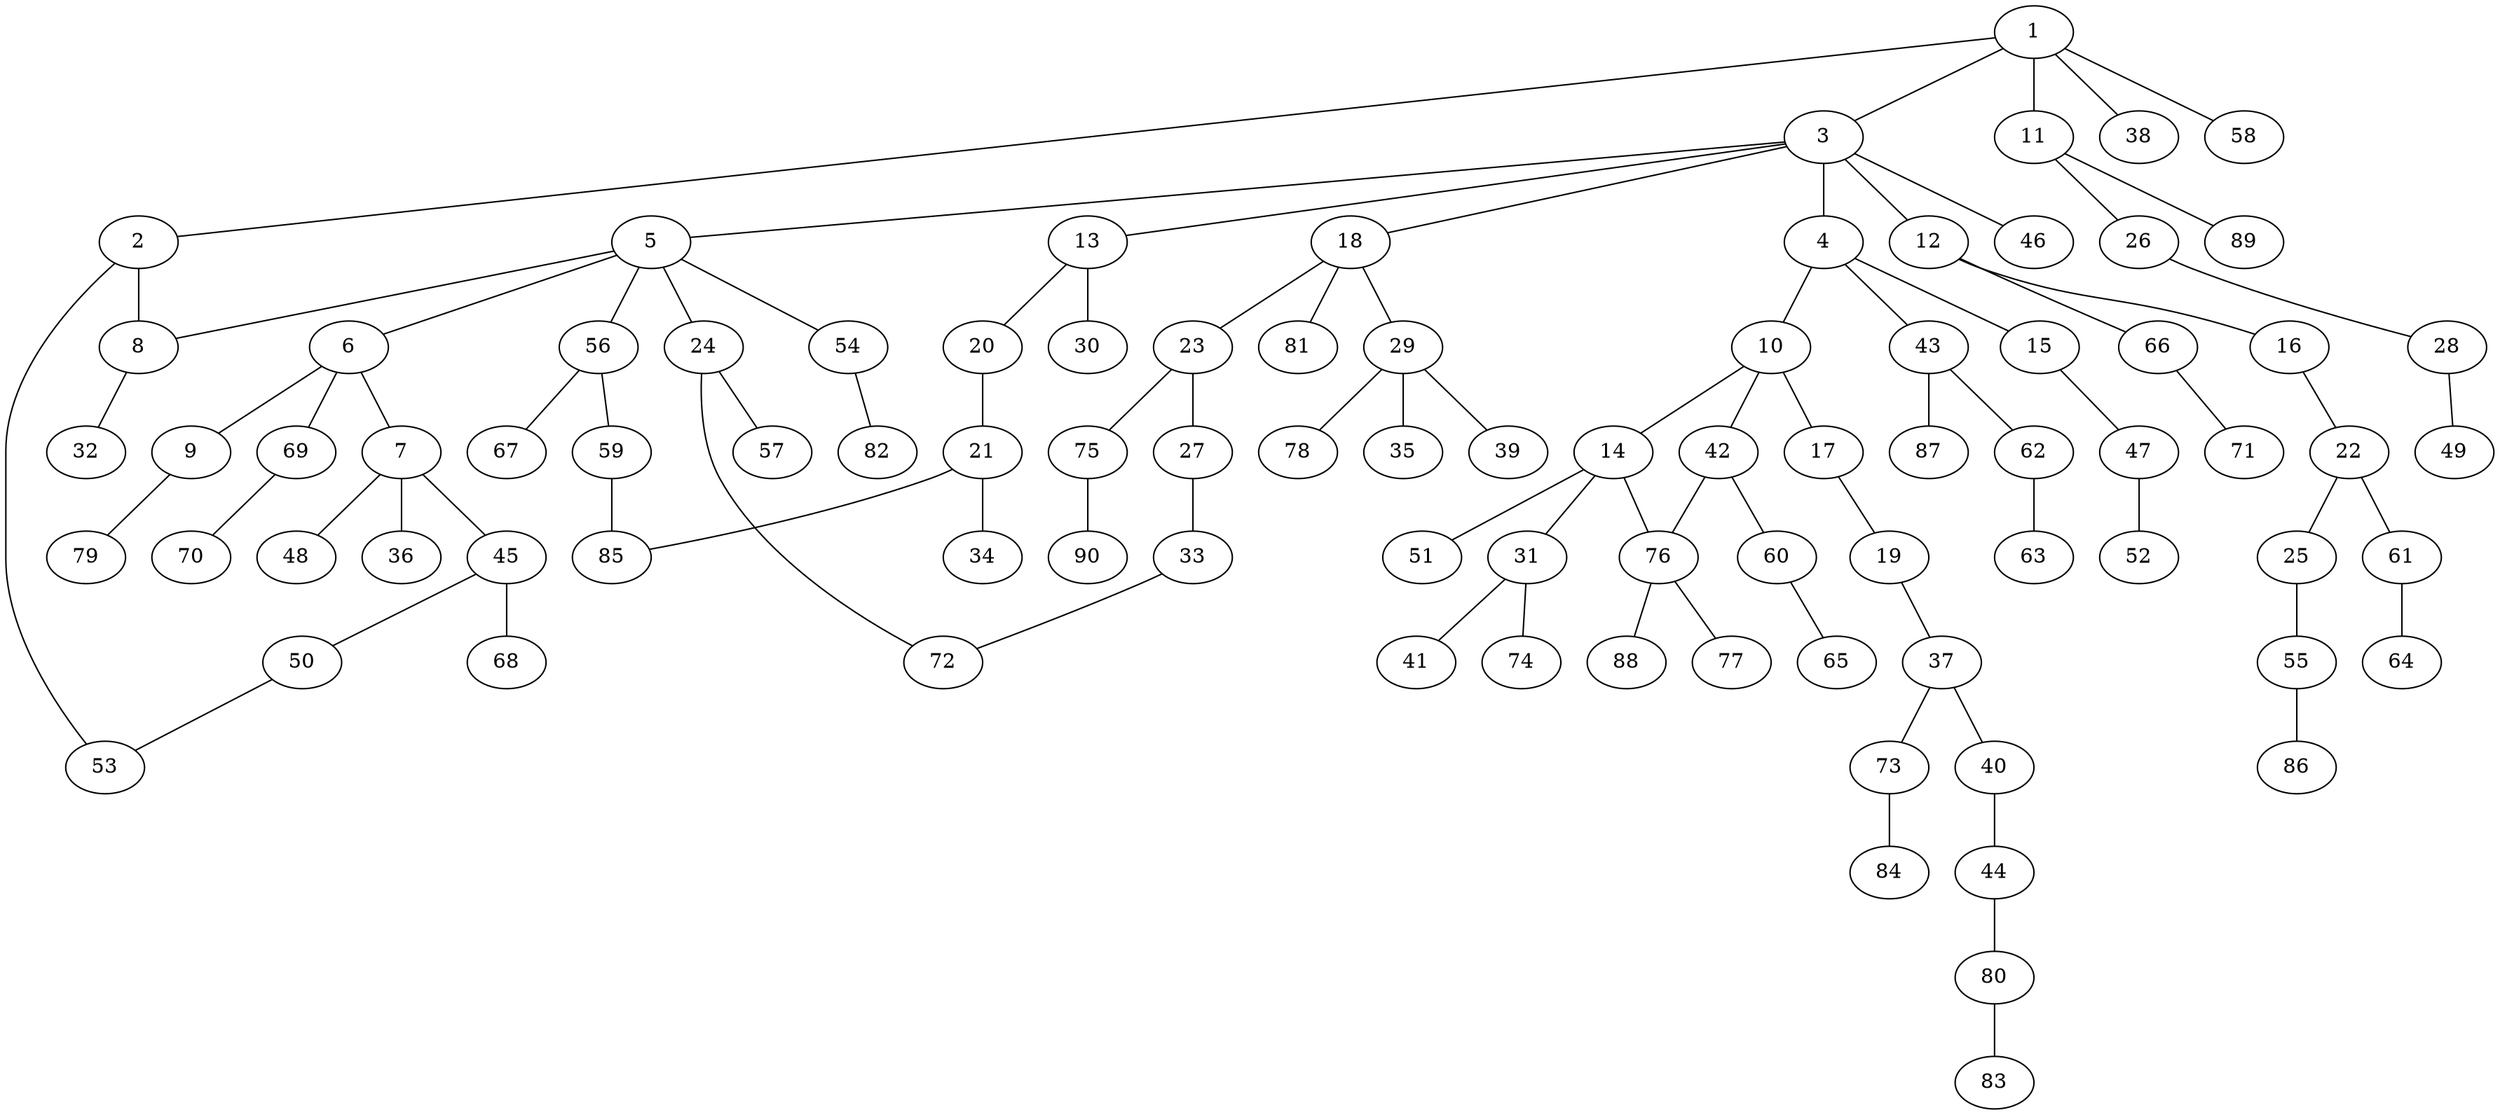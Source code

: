 graph graphname {1--2
1--3
1--11
1--38
1--58
2--8
2--53
3--4
3--5
3--12
3--13
3--18
3--46
4--10
4--15
4--43
5--6
5--8
5--24
5--54
5--56
6--7
6--9
6--69
7--36
7--45
7--48
8--32
9--79
10--14
10--17
10--42
11--26
11--89
12--16
12--66
13--20
13--30
14--31
14--51
14--76
15--47
16--22
17--19
18--23
18--29
18--81
19--37
20--21
21--34
21--85
22--25
22--61
23--27
23--75
24--57
24--72
25--55
26--28
27--33
28--49
29--35
29--39
29--78
31--41
31--74
33--72
37--40
37--73
40--44
42--60
42--76
43--62
43--87
44--80
45--50
45--68
47--52
50--53
54--82
55--86
56--59
56--67
59--85
60--65
61--64
62--63
66--71
69--70
73--84
75--90
76--77
76--88
80--83
}
